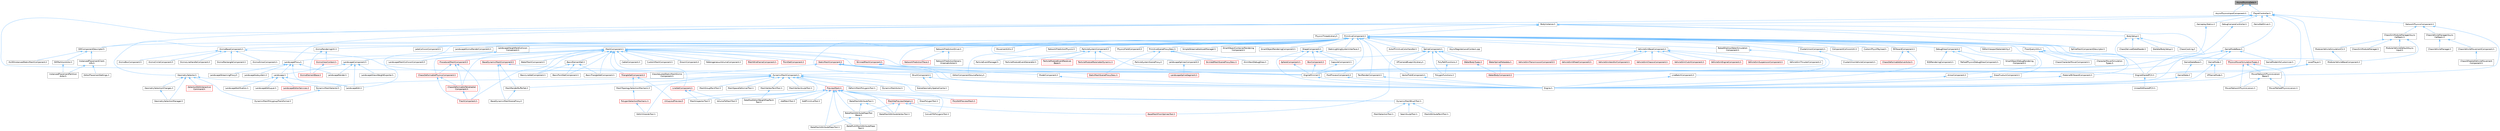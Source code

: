 digraph "AsyncPhysicsData.h"
{
 // INTERACTIVE_SVG=YES
 // LATEX_PDF_SIZE
  bgcolor="transparent";
  edge [fontname=Helvetica,fontsize=10,labelfontname=Helvetica,labelfontsize=10];
  node [fontname=Helvetica,fontsize=10,shape=box,height=0.2,width=0.4];
  Node1 [id="Node000001",label="AsyncPhysicsData.h",height=0.2,width=0.4,color="gray40", fillcolor="grey60", style="filled", fontcolor="black",tooltip=" "];
  Node1 -> Node2 [id="edge1_Node000001_Node000002",dir="back",color="steelblue1",style="solid",tooltip=" "];
  Node2 [id="Node000002",label="AsyncPhysicsInputComponent.h",height=0.2,width=0.4,color="grey40", fillcolor="white", style="filled",URL="$da/d20/AsyncPhysicsInputComponent_8h.html",tooltip=" "];
  Node1 -> Node3 [id="edge2_Node000001_Node000003",dir="back",color="steelblue1",style="solid",tooltip=" "];
  Node3 [id="Node000003",label="PlayerController.h",height=0.2,width=0.4,color="grey40", fillcolor="white", style="filled",URL="$db/db4/PlayerController_8h.html",tooltip=" "];
  Node3 -> Node4 [id="edge3_Node000003_Node000004",dir="back",color="steelblue1",style="solid",tooltip=" "];
  Node4 [id="Node000004",label="BodyInstance.h",height=0.2,width=0.4,color="grey40", fillcolor="white", style="filled",URL="$d3/d42/BodyInstance_8h.html",tooltip=" "];
  Node4 -> Node5 [id="edge4_Node000004_Node000005",dir="back",color="steelblue1",style="solid",tooltip=" "];
  Node5 [id="Node000005",label="BodySetup.h",height=0.2,width=0.4,color="grey40", fillcolor="white", style="filled",URL="$d8/d7b/BodySetup_8h.html",tooltip=" "];
  Node5 -> Node6 [id="edge5_Node000005_Node000006",dir="back",color="steelblue1",style="solid",tooltip=" "];
  Node6 [id="Node000006",label="ChaosCooking.h",height=0.2,width=0.4,color="grey40", fillcolor="white", style="filled",URL="$de/d88/ChaosCooking_8h.html",tooltip=" "];
  Node5 -> Node7 [id="edge6_Node000005_Node000007",dir="back",color="steelblue1",style="solid",tooltip=" "];
  Node7 [id="Node000007",label="ChaosDerivedDataReader.h",height=0.2,width=0.4,color="grey40", fillcolor="white", style="filled",URL="$de/d70/ChaosDerivedDataReader_8h.html",tooltip=" "];
  Node5 -> Node8 [id="edge7_Node000005_Node000008",dir="back",color="steelblue1",style="solid",tooltip=" "];
  Node8 [id="Node000008",label="DynamicMeshComponent.h",height=0.2,width=0.4,color="grey40", fillcolor="white", style="filled",URL="$d8/d66/DynamicMeshComponent_8h.html",tooltip=" "];
  Node8 -> Node9 [id="edge8_Node000008_Node000009",dir="back",color="steelblue1",style="solid",tooltip=" "];
  Node9 [id="Node000009",label="DataflowEditorWeightMapPaint\lTool.h",height=0.2,width=0.4,color="grey40", fillcolor="white", style="filled",URL="$db/d46/DataflowEditorWeightMapPaintTool_8h.html",tooltip=" "];
  Node8 -> Node10 [id="edge9_Node000008_Node000010",dir="back",color="steelblue1",style="solid",tooltip=" "];
  Node10 [id="Node000010",label="DeformMeshPolygonsTool.h",height=0.2,width=0.4,color="grey40", fillcolor="white", style="filled",URL="$db/d72/DeformMeshPolygonsTool_8h.html",tooltip=" "];
  Node8 -> Node11 [id="edge10_Node000008_Node000011",dir="back",color="steelblue1",style="solid",tooltip=" "];
  Node11 [id="Node000011",label="DynamicMeshActor.h",height=0.2,width=0.4,color="grey40", fillcolor="white", style="filled",URL="$d1/d71/DynamicMeshActor_8h.html",tooltip=" "];
  Node8 -> Node12 [id="edge11_Node000008_Node000012",dir="back",color="steelblue1",style="solid",tooltip=" "];
  Node12 [id="Node000012",label="DynamicMeshBrushTool.h",height=0.2,width=0.4,color="grey40", fillcolor="white", style="filled",URL="$da/d04/DynamicMeshBrushTool_8h.html",tooltip=" "];
  Node12 -> Node13 [id="edge12_Node000012_Node000013",dir="back",color="steelblue1",style="solid",tooltip=" "];
  Node13 [id="Node000013",label="MeshAttributePaintTool.h",height=0.2,width=0.4,color="grey40", fillcolor="white", style="filled",URL="$d3/d29/MeshAttributePaintTool_8h.html",tooltip=" "];
  Node12 -> Node14 [id="edge13_Node000012_Node000014",dir="back",color="steelblue1",style="solid",tooltip=" "];
  Node14 [id="Node000014",label="MeshSelectionTool.h",height=0.2,width=0.4,color="grey40", fillcolor="white", style="filled",URL="$d8/d80/MeshSelectionTool_8h.html",tooltip=" "];
  Node12 -> Node15 [id="edge14_Node000012_Node000015",dir="back",color="steelblue1",style="solid",tooltip=" "];
  Node15 [id="Node000015",label="SeamSculptTool.h",height=0.2,width=0.4,color="grey40", fillcolor="white", style="filled",URL="$d1/d31/SeamSculptTool_8h.html",tooltip=" "];
  Node8 -> Node16 [id="edge15_Node000008_Node000016",dir="back",color="steelblue1",style="solid",tooltip=" "];
  Node16 [id="Node000016",label="DynamicMeshSelector.h",height=0.2,width=0.4,color="grey40", fillcolor="white", style="filled",URL="$dc/d01/DynamicMeshSelector_8h.html",tooltip=" "];
  Node16 -> Node17 [id="edge16_Node000016_Node000017",dir="back",color="steelblue1",style="solid",tooltip=" "];
  Node17 [id="Node000017",label="DynamicMeshPolygroupTransformer.h",height=0.2,width=0.4,color="grey40", fillcolor="white", style="filled",URL="$dc/db2/DynamicMeshPolygroupTransformer_8h.html",tooltip=" "];
  Node8 -> Node18 [id="edge17_Node000008_Node000018",dir="back",color="steelblue1",style="solid",tooltip=" "];
  Node18 [id="Node000018",label="EditUVIslandsTool.h",height=0.2,width=0.4,color="grey40", fillcolor="white", style="filled",URL="$d0/de4/EditUVIslandsTool_8h.html",tooltip=" "];
  Node8 -> Node19 [id="edge18_Node000008_Node000019",dir="back",color="steelblue1",style="solid",tooltip=" "];
  Node19 [id="Node000019",label="MeshGroupPaintTool.h",height=0.2,width=0.4,color="grey40", fillcolor="white", style="filled",URL="$dd/d04/MeshGroupPaintTool_8h.html",tooltip=" "];
  Node8 -> Node20 [id="edge19_Node000008_Node000020",dir="back",color="steelblue1",style="solid",tooltip=" "];
  Node20 [id="Node000020",label="MeshRenderBufferSet.h",height=0.2,width=0.4,color="grey40", fillcolor="white", style="filled",URL="$de/dc2/MeshRenderBufferSet_8h.html",tooltip=" "];
  Node20 -> Node21 [id="edge20_Node000020_Node000021",dir="back",color="steelblue1",style="solid",tooltip=" "];
  Node21 [id="Node000021",label="BaseDynamicMeshSceneProxy.h",height=0.2,width=0.4,color="grey40", fillcolor="white", style="filled",URL="$d2/dee/BaseDynamicMeshSceneProxy_8h.html",tooltip=" "];
  Node8 -> Node22 [id="edge21_Node000008_Node000022",dir="back",color="steelblue1",style="solid",tooltip=" "];
  Node22 [id="Node000022",label="MeshSpaceDeformerTool.h",height=0.2,width=0.4,color="grey40", fillcolor="white", style="filled",URL="$d7/dc8/MeshSpaceDeformerTool_8h.html",tooltip=" "];
  Node8 -> Node23 [id="edge22_Node000008_Node000023",dir="back",color="steelblue1",style="solid",tooltip=" "];
  Node23 [id="Node000023",label="MeshTopologySelectionMechanic.h",height=0.2,width=0.4,color="grey40", fillcolor="white", style="filled",URL="$d5/d15/MeshTopologySelectionMechanic_8h.html",tooltip=" "];
  Node23 -> Node24 [id="edge23_Node000023_Node000024",dir="back",color="steelblue1",style="solid",tooltip=" "];
  Node24 [id="Node000024",label="PolygonSelectionMechanic.h",height=0.2,width=0.4,color="red", fillcolor="#FFF0F0", style="filled",URL="$da/dff/PolygonSelectionMechanic_8h.html",tooltip=" "];
  Node24 -> Node18 [id="edge24_Node000024_Node000018",dir="back",color="steelblue1",style="solid",tooltip=" "];
  Node8 -> Node26 [id="edge25_Node000008_Node000026",dir="back",color="steelblue1",style="solid",tooltip=" "];
  Node26 [id="Node000026",label="MeshVertexPaintTool.h",height=0.2,width=0.4,color="grey40", fillcolor="white", style="filled",URL="$db/d74/MeshVertexPaintTool_8h.html",tooltip=" "];
  Node26 -> Node9 [id="edge26_Node000026_Node000009",dir="back",color="steelblue1",style="solid",tooltip=" "];
  Node8 -> Node27 [id="edge27_Node000008_Node000027",dir="back",color="steelblue1",style="solid",tooltip=" "];
  Node27 [id="Node000027",label="MeshVertexSculptTool.h",height=0.2,width=0.4,color="grey40", fillcolor="white", style="filled",URL="$dc/da6/MeshVertexSculptTool_8h.html",tooltip=" "];
  Node8 -> Node28 [id="edge28_Node000008_Node000028",dir="back",color="steelblue1",style="solid",tooltip=" "];
  Node28 [id="Node000028",label="PreviewMesh.h",height=0.2,width=0.4,color="red", fillcolor="#FFF0F0", style="filled",URL="$d6/d30/PreviewMesh_8h.html",tooltip=" "];
  Node28 -> Node29 [id="edge29_Node000028_Node000029",dir="back",color="steelblue1",style="solid",tooltip=" "];
  Node29 [id="Node000029",label="AddPatchTool.h",height=0.2,width=0.4,color="grey40", fillcolor="white", style="filled",URL="$d5/deb/AddPatchTool_8h.html",tooltip=" "];
  Node28 -> Node30 [id="edge30_Node000028_Node000030",dir="back",color="steelblue1",style="solid",tooltip=" "];
  Node30 [id="Node000030",label="AddPrimitiveTool.h",height=0.2,width=0.4,color="grey40", fillcolor="white", style="filled",URL="$d5/dbf/AddPrimitiveTool_8h.html",tooltip=" "];
  Node28 -> Node31 [id="edge31_Node000028_Node000031",dir="back",color="steelblue1",style="solid",tooltip=" "];
  Node31 [id="Node000031",label="BakeMeshAttributeMapsTool.h",height=0.2,width=0.4,color="grey40", fillcolor="white", style="filled",URL="$d8/d14/BakeMeshAttributeMapsTool_8h.html",tooltip=" "];
  Node28 -> Node32 [id="edge32_Node000028_Node000032",dir="back",color="steelblue1",style="solid",tooltip=" "];
  Node32 [id="Node000032",label="BakeMeshAttributeMapsTool\lBase.h",height=0.2,width=0.4,color="grey40", fillcolor="white", style="filled",URL="$dc/d68/BakeMeshAttributeMapsToolBase_8h.html",tooltip=" "];
  Node32 -> Node31 [id="edge33_Node000032_Node000031",dir="back",color="steelblue1",style="solid",tooltip=" "];
  Node32 -> Node33 [id="edge34_Node000032_Node000033",dir="back",color="steelblue1",style="solid",tooltip=" "];
  Node33 [id="Node000033",label="BakeMultiMeshAttributeMaps\lTool.h",height=0.2,width=0.4,color="grey40", fillcolor="white", style="filled",URL="$d7/d65/BakeMultiMeshAttributeMapsTool_8h.html",tooltip=" "];
  Node28 -> Node34 [id="edge35_Node000028_Node000034",dir="back",color="steelblue1",style="solid",tooltip=" "];
  Node34 [id="Node000034",label="BakeMeshAttributeTool.h",height=0.2,width=0.4,color="grey40", fillcolor="white", style="filled",URL="$d0/d82/BakeMeshAttributeTool_8h.html",tooltip=" "];
  Node34 -> Node32 [id="edge36_Node000034_Node000032",dir="back",color="steelblue1",style="solid",tooltip=" "];
  Node34 -> Node35 [id="edge37_Node000034_Node000035",dir="back",color="steelblue1",style="solid",tooltip=" "];
  Node35 [id="Node000035",label="BakeMeshAttributeVertexTool.h",height=0.2,width=0.4,color="grey40", fillcolor="white", style="filled",URL="$d6/d76/BakeMeshAttributeVertexTool_8h.html",tooltip=" "];
  Node28 -> Node35 [id="edge38_Node000028_Node000035",dir="back",color="steelblue1",style="solid",tooltip=" "];
  Node28 -> Node33 [id="edge39_Node000028_Node000033",dir="back",color="steelblue1",style="solid",tooltip=" "];
  Node28 -> Node36 [id="edge40_Node000028_Node000036",dir="back",color="steelblue1",style="solid",tooltip=" "];
  Node36 [id="Node000036",label="ConvertToPolygonsTool.h",height=0.2,width=0.4,color="grey40", fillcolor="white", style="filled",URL="$d7/d5a/ConvertToPolygonsTool_8h.html",tooltip=" "];
  Node28 -> Node37 [id="edge41_Node000028_Node000037",dir="back",color="steelblue1",style="solid",tooltip=" "];
  Node37 [id="Node000037",label="DrawPolygonTool.h",height=0.2,width=0.4,color="grey40", fillcolor="white", style="filled",URL="$d0/d15/DrawPolygonTool_8h.html",tooltip=" "];
  Node28 -> Node12 [id="edge42_Node000028_Node000012",dir="back",color="steelblue1",style="solid",tooltip=" "];
  Node28 -> Node38 [id="edge43_Node000028_Node000038",dir="back",color="steelblue1",style="solid",tooltip=" "];
  Node38 [id="Node000038",label="MeshInspectorTool.h",height=0.2,width=0.4,color="grey40", fillcolor="white", style="filled",URL="$de/da1/MeshInspectorTool_8h.html",tooltip=" "];
  Node28 -> Node39 [id="edge44_Node000028_Node000039",dir="back",color="steelblue1",style="solid",tooltip=" "];
  Node39 [id="Node000039",label="MeshOpPreviewHelpers.h",height=0.2,width=0.4,color="red", fillcolor="#FFF0F0", style="filled",URL="$de/d33/MeshOpPreviewHelpers_8h.html",tooltip=" "];
  Node39 -> Node32 [id="edge45_Node000039_Node000032",dir="back",color="steelblue1",style="solid",tooltip=" "];
  Node39 -> Node35 [id="edge46_Node000039_Node000035",dir="back",color="steelblue1",style="solid",tooltip=" "];
  Node39 -> Node50 [id="edge47_Node000039_Node000050",dir="back",color="steelblue1",style="solid",tooltip=" "];
  Node50 [id="Node000050",label="BaseMeshFromSplinesTool.h",height=0.2,width=0.4,color="red", fillcolor="#FFF0F0", style="filled",URL="$da/d31/BaseMeshFromSplinesTool_8h.html",tooltip=" "];
  Node39 -> Node36 [id="edge48_Node000039_Node000036",dir="back",color="steelblue1",style="solid",tooltip=" "];
  Node28 -> Node74 [id="edge49_Node000028_Node000074",dir="back",color="steelblue1",style="solid",tooltip=" "];
  Node74 [id="Node000074",label="PolyEditPreviewMesh.h",height=0.2,width=0.4,color="red", fillcolor="#FFF0F0", style="filled",URL="$d2/de8/PolyEditPreviewMesh_8h.html",tooltip=" "];
  Node28 -> Node76 [id="edge50_Node000028_Node000076",dir="back",color="steelblue1",style="solid",tooltip=" "];
  Node76 [id="Node000076",label="UVLayoutPreview.h",height=0.2,width=0.4,color="red", fillcolor="#FFF0F0", style="filled",URL="$dd/d16/UVLayoutPreview_8h.html",tooltip=" "];
  Node28 -> Node79 [id="edge51_Node000028_Node000079",dir="back",color="steelblue1",style="solid",tooltip=" "];
  Node79 [id="Node000079",label="VolumeToMeshTool.h",height=0.2,width=0.4,color="grey40", fillcolor="white", style="filled",URL="$de/d64/VolumeToMeshTool_8h.html",tooltip=" "];
  Node8 -> Node80 [id="edge52_Node000008_Node000080",dir="back",color="steelblue1",style="solid",tooltip=" "];
  Node80 [id="Node000080",label="SceneGeometrySpatialCache.h",height=0.2,width=0.4,color="grey40", fillcolor="white", style="filled",URL="$d6/d6f/SceneGeometrySpatialCache_8h.html",tooltip=" "];
  Node5 -> Node81 [id="edge53_Node000005_Node000081",dir="back",color="steelblue1",style="solid",tooltip=" "];
  Node81 [id="Node000081",label="SkeletalBodySetup.h",height=0.2,width=0.4,color="grey40", fillcolor="white", style="filled",URL="$dc/dbc/SkeletalBodySetup_8h.html",tooltip=" "];
  Node4 -> Node82 [id="edge54_Node000004_Node000082",dir="back",color="steelblue1",style="solid",tooltip=" "];
  Node82 [id="Node000082",label="EngineSharedPCH.h",height=0.2,width=0.4,color="grey40", fillcolor="white", style="filled",URL="$dc/dbb/EngineSharedPCH_8h.html",tooltip=" "];
  Node82 -> Node83 [id="edge55_Node000082_Node000083",dir="back",color="steelblue1",style="solid",tooltip=" "];
  Node83 [id="Node000083",label="UnrealEdSharedPCH.h",height=0.2,width=0.4,color="grey40", fillcolor="white", style="filled",URL="$d1/de6/UnrealEdSharedPCH_8h.html",tooltip=" "];
  Node4 -> Node84 [id="edge56_Node000004_Node000084",dir="back",color="steelblue1",style="solid",tooltip=" "];
  Node84 [id="Node000084",label="ISMComponentDescriptor.h",height=0.2,width=0.4,color="grey40", fillcolor="white", style="filled",URL="$dd/d82/ISMComponentDescriptor_8h.html",tooltip=" "];
  Node84 -> Node85 [id="edge57_Node000084_Node000085",dir="back",color="steelblue1",style="solid",tooltip=" "];
  Node85 [id="Node000085",label="HLODInstancedStaticMeshComponent.h",height=0.2,width=0.4,color="grey40", fillcolor="white", style="filled",URL="$dd/d88/HLODInstancedStaticMeshComponent_8h.html",tooltip=" "];
  Node84 -> Node86 [id="edge58_Node000084_Node000086",dir="back",color="steelblue1",style="solid",tooltip=" "];
  Node86 [id="Node000086",label="ISMPartitionActor.h",height=0.2,width=0.4,color="grey40", fillcolor="white", style="filled",URL="$d8/dac/ISMPartitionActor_8h.html",tooltip=" "];
  Node86 -> Node87 [id="edge59_Node000086_Node000087",dir="back",color="steelblue1",style="solid",tooltip=" "];
  Node87 [id="Node000087",label="InstancedPlacementPartition\lActor.h",height=0.2,width=0.4,color="grey40", fillcolor="white", style="filled",URL="$dd/d43/InstancedPlacementPartitionActor_8h.html",tooltip=" "];
  Node84 -> Node88 [id="edge60_Node000084_Node000088",dir="back",color="steelblue1",style="solid",tooltip=" "];
  Node88 [id="Node000088",label="InstancedPlacementClient\lInfo.h",height=0.2,width=0.4,color="grey40", fillcolor="white", style="filled",URL="$d0/d12/InstancedPlacementClientInfo_8h.html",tooltip=" "];
  Node88 -> Node89 [id="edge61_Node000088_Node000089",dir="back",color="steelblue1",style="solid",tooltip=" "];
  Node89 [id="Node000089",label="EditorPlacementSettings.h",height=0.2,width=0.4,color="grey40", fillcolor="white", style="filled",URL="$dd/daf/EditorPlacementSettings_8h.html",tooltip=" "];
  Node88 -> Node87 [id="edge62_Node000088_Node000087",dir="back",color="steelblue1",style="solid",tooltip=" "];
  Node4 -> Node90 [id="edge63_Node000004_Node000090",dir="back",color="steelblue1",style="solid",tooltip=" "];
  Node90 [id="Node000090",label="LandscapeProxy.h",height=0.2,width=0.4,color="grey40", fillcolor="white", style="filled",URL="$db/dae/LandscapeProxy_8h.html",tooltip=" "];
  Node90 -> Node91 [id="edge64_Node000090_Node000091",dir="back",color="steelblue1",style="solid",tooltip=" "];
  Node91 [id="Node000091",label="Landscape.h",height=0.2,width=0.4,color="grey40", fillcolor="white", style="filled",URL="$d5/dd6/Landscape_8h.html",tooltip=" "];
  Node91 -> Node92 [id="edge65_Node000091_Node000092",dir="back",color="steelblue1",style="solid",tooltip=" "];
  Node92 [id="Node000092",label="LandscapeEdit.h",height=0.2,width=0.4,color="grey40", fillcolor="white", style="filled",URL="$df/d61/LandscapeEdit_8h.html",tooltip=" "];
  Node91 -> Node93 [id="edge66_Node000091_Node000093",dir="back",color="steelblue1",style="solid",tooltip=" "];
  Node93 [id="Node000093",label="LandscapeEditLayer.h",height=0.2,width=0.4,color="grey40", fillcolor="white", style="filled",URL="$d2/d34/LandscapeEditLayer_8h.html",tooltip=" "];
  Node91 -> Node94 [id="edge67_Node000091_Node000094",dir="back",color="steelblue1",style="solid",tooltip=" "];
  Node94 [id="Node000094",label="LandscapeEditorServices.h",height=0.2,width=0.4,color="red", fillcolor="#FFF0F0", style="filled",URL="$d0/de9/LandscapeEditorServices_8h.html",tooltip=" "];
  Node91 -> Node96 [id="edge68_Node000091_Node000096",dir="back",color="steelblue1",style="solid",tooltip=" "];
  Node96 [id="Node000096",label="LandscapeNotification.h",height=0.2,width=0.4,color="grey40", fillcolor="white", style="filled",URL="$d7/de3/LandscapeNotification_8h.html",tooltip=" "];
  Node90 -> Node92 [id="edge69_Node000090_Node000092",dir="back",color="steelblue1",style="solid",tooltip=" "];
  Node90 -> Node97 [id="edge70_Node000090_Node000097",dir="back",color="steelblue1",style="solid",tooltip=" "];
  Node97 [id="Node000097",label="LandscapeRender.h",height=0.2,width=0.4,color="grey40", fillcolor="white", style="filled",URL="$df/d67/LandscapeRender_8h.html",tooltip=" "];
  Node90 -> Node98 [id="edge71_Node000090_Node000098",dir="back",color="steelblue1",style="solid",tooltip=" "];
  Node98 [id="Node000098",label="LandscapeStreamingProxy.h",height=0.2,width=0.4,color="grey40", fillcolor="white", style="filled",URL="$de/d5a/LandscapeStreamingProxy_8h.html",tooltip=" "];
  Node90 -> Node99 [id="edge72_Node000090_Node000099",dir="back",color="steelblue1",style="solid",tooltip=" "];
  Node99 [id="Node000099",label="LandscapeSubsystem.h",height=0.2,width=0.4,color="grey40", fillcolor="white", style="filled",URL="$d7/ddd/LandscapeSubsystem_8h.html",tooltip=" "];
  Node4 -> Node100 [id="edge73_Node000004_Node000100",dir="back",color="steelblue1",style="solid",tooltip=" "];
  Node100 [id="Node000100",label="PhysicsThreadLibrary.h",height=0.2,width=0.4,color="grey40", fillcolor="white", style="filled",URL="$dd/df6/PhysicsThreadLibrary_8h.html",tooltip=" "];
  Node4 -> Node101 [id="edge74_Node000004_Node000101",dir="back",color="steelblue1",style="solid",tooltip=" "];
  Node101 [id="Node000101",label="PrimitiveComponent.h",height=0.2,width=0.4,color="grey40", fillcolor="white", style="filled",URL="$df/d9f/PrimitiveComponent_8h.html",tooltip=" "];
  Node101 -> Node102 [id="edge75_Node000101_Node000102",dir="back",color="steelblue1",style="solid",tooltip=" "];
  Node102 [id="Node000102",label="ActorPrimitiveColorHandler.h",height=0.2,width=0.4,color="grey40", fillcolor="white", style="filled",URL="$d4/d72/ActorPrimitiveColorHandler_8h.html",tooltip=" "];
  Node101 -> Node103 [id="edge76_Node000101_Node000103",dir="back",color="steelblue1",style="solid",tooltip=" "];
  Node103 [id="Node000103",label="ArrowComponent.h",height=0.2,width=0.4,color="grey40", fillcolor="white", style="filled",URL="$db/d35/ArrowComponent_8h.html",tooltip=" "];
  Node103 -> Node104 [id="edge77_Node000103_Node000104",dir="back",color="steelblue1",style="solid",tooltip=" "];
  Node104 [id="Node000104",label="Engine.h",height=0.2,width=0.4,color="grey40", fillcolor="white", style="filled",URL="$d1/d34/Public_2Engine_8h.html",tooltip=" "];
  Node101 -> Node105 [id="edge78_Node000101_Node000105",dir="back",color="steelblue1",style="solid",tooltip=" "];
  Node105 [id="Node000105",label="AsyncRegisterLevelContext.cpp",height=0.2,width=0.4,color="grey40", fillcolor="white", style="filled",URL="$da/df8/AsyncRegisterLevelContext_8cpp.html",tooltip=" "];
  Node101 -> Node106 [id="edge79_Node000101_Node000106",dir="back",color="steelblue1",style="solid",tooltip=" "];
  Node106 [id="Node000106",label="BakedShallowWaterSimulation\lComponent.h",height=0.2,width=0.4,color="grey40", fillcolor="white", style="filled",URL="$d4/dbc/BakedShallowWaterSimulationComponent_8h.html",tooltip=" "];
  Node106 -> Node107 [id="edge80_Node000106_Node000107",dir="back",color="steelblue1",style="solid",tooltip=" "];
  Node107 [id="Node000107",label="WaterBodyComponent.h",height=0.2,width=0.4,color="red", fillcolor="#FFF0F0", style="filled",URL="$db/d59/WaterBodyComponent_8h.html",tooltip=" "];
  Node101 -> Node120 [id="edge81_Node000101_Node000120",dir="back",color="steelblue1",style="solid",tooltip=" "];
  Node120 [id="Node000120",label="BillboardComponent.h",height=0.2,width=0.4,color="grey40", fillcolor="white", style="filled",URL="$db/d72/BillboardComponent_8h.html",tooltip=" "];
  Node120 -> Node121 [id="edge82_Node000120_Node000121",dir="back",color="steelblue1",style="solid",tooltip=" "];
  Node121 [id="Node000121",label="ChaosDeformableSolverActor.h",height=0.2,width=0.4,color="red", fillcolor="#FFF0F0", style="filled",URL="$d2/de9/ChaosDeformableSolverActor_8h.html",tooltip=" "];
  Node120 -> Node104 [id="edge83_Node000120_Node000104",dir="back",color="steelblue1",style="solid",tooltip=" "];
  Node101 -> Node125 [id="edge84_Node000101_Node000125",dir="back",color="steelblue1",style="solid",tooltip=" "];
  Node125 [id="Node000125",label="BrushComponent.h",height=0.2,width=0.4,color="grey40", fillcolor="white", style="filled",URL="$d0/d9c/BrushComponent_8h.html",tooltip=" "];
  Node125 -> Node104 [id="edge85_Node000125_Node000104",dir="back",color="steelblue1",style="solid",tooltip=" "];
  Node125 -> Node80 [id="edge86_Node000125_Node000080",dir="back",color="steelblue1",style="solid",tooltip=" "];
  Node101 -> Node126 [id="edge87_Node000101_Node000126",dir="back",color="steelblue1",style="solid",tooltip=" "];
  Node126 [id="Node000126",label="ClusterUnionComponent.h",height=0.2,width=0.4,color="grey40", fillcolor="white", style="filled",URL="$d0/d16/ClusterUnionComponent_8h.html",tooltip=" "];
  Node126 -> Node127 [id="edge88_Node000126_Node000127",dir="back",color="steelblue1",style="solid",tooltip=" "];
  Node127 [id="Node000127",label="ClusterUnionVehicleComponent.h",height=0.2,width=0.4,color="grey40", fillcolor="white", style="filled",URL="$dd/deb/ClusterUnionVehicleComponent_8h.html",tooltip=" "];
  Node101 -> Node128 [id="edge89_Node000101_Node000128",dir="back",color="steelblue1",style="solid",tooltip=" "];
  Node128 [id="Node000128",label="ComponentCollisionUtil.h",height=0.2,width=0.4,color="grey40", fillcolor="white", style="filled",URL="$d9/d1c/ComponentCollisionUtil_8h.html",tooltip=" "];
  Node101 -> Node129 [id="edge90_Node000101_Node000129",dir="back",color="steelblue1",style="solid",tooltip=" "];
  Node129 [id="Node000129",label="CustomPhysXPayload.h",height=0.2,width=0.4,color="grey40", fillcolor="white", style="filled",URL="$d3/d90/CustomPhysXPayload_8h.html",tooltip=" "];
  Node101 -> Node130 [id="edge91_Node000101_Node000130",dir="back",color="steelblue1",style="solid",tooltip=" "];
  Node130 [id="Node000130",label="DebugDrawComponent.h",height=0.2,width=0.4,color="grey40", fillcolor="white", style="filled",URL="$d9/dae/DebugDrawComponent_8h.html",tooltip=" "];
  Node130 -> Node131 [id="edge92_Node000130_Node000131",dir="back",color="steelblue1",style="solid",tooltip=" "];
  Node131 [id="Node000131",label="EQSRenderingComponent.h",height=0.2,width=0.4,color="grey40", fillcolor="white", style="filled",URL="$df/d63/EQSRenderingComponent_8h.html",tooltip=" "];
  Node130 -> Node132 [id="edge93_Node000130_Node000132",dir="back",color="steelblue1",style="solid",tooltip=" "];
  Node132 [id="Node000132",label="PathedPhysicsDebugDrawComponent.h",height=0.2,width=0.4,color="grey40", fillcolor="white", style="filled",URL="$d9/dd8/PathedPhysicsDebugDrawComponent_8h.html",tooltip=" "];
  Node130 -> Node133 [id="edge94_Node000130_Node000133",dir="back",color="steelblue1",style="solid",tooltip=" "];
  Node133 [id="Node000133",label="SmartObjectDebugRendering\lComponent.h",height=0.2,width=0.4,color="grey40", fillcolor="white", style="filled",URL="$d2/db9/SmartObjectDebugRenderingComponent_8h.html",tooltip=" "];
  Node101 -> Node134 [id="edge95_Node000101_Node000134",dir="back",color="steelblue1",style="solid",tooltip=" "];
  Node134 [id="Node000134",label="DrawFrustumComponent.h",height=0.2,width=0.4,color="grey40", fillcolor="white", style="filled",URL="$db/d24/DrawFrustumComponent_8h.html",tooltip=" "];
  Node134 -> Node104 [id="edge96_Node000134_Node000104",dir="back",color="steelblue1",style="solid",tooltip=" "];
  Node101 -> Node135 [id="edge97_Node000101_Node000135",dir="back",color="steelblue1",style="solid",tooltip=" "];
  Node135 [id="Node000135",label="EditorComponentSourceFactory.h",height=0.2,width=0.4,color="grey40", fillcolor="white", style="filled",URL="$d4/d35/EditorComponentSourceFactory_8h.html",tooltip=" "];
  Node101 -> Node136 [id="edge98_Node000101_Node000136",dir="back",color="steelblue1",style="solid",tooltip=" "];
  Node136 [id="Node000136",label="EditorViewportSelectability.h",height=0.2,width=0.4,color="grey40", fillcolor="white", style="filled",URL="$d0/da6/EditorViewportSelectability_8h.html",tooltip=" "];
  Node101 -> Node137 [id="edge99_Node000101_Node000137",dir="back",color="steelblue1",style="solid",tooltip=" "];
  Node137 [id="Node000137",label="EngineMinimal.h",height=0.2,width=0.4,color="grey40", fillcolor="white", style="filled",URL="$d0/d2c/EngineMinimal_8h.html",tooltip=" "];
  Node137 -> Node104 [id="edge100_Node000137_Node000104",dir="back",color="steelblue1",style="solid",tooltip=" "];
  Node101 -> Node82 [id="edge101_Node000101_Node000082",dir="back",color="steelblue1",style="solid",tooltip=" "];
  Node101 -> Node138 [id="edge102_Node000101_Node000138",dir="back",color="steelblue1",style="solid",tooltip=" "];
  Node138 [id="Node000138",label="FloorQueryUtils.h",height=0.2,width=0.4,color="grey40", fillcolor="white", style="filled",URL="$df/d2a/FloorQueryUtils_8h.html",tooltip=" "];
  Node138 -> Node139 [id="edge103_Node000138_Node000139",dir="back",color="steelblue1",style="solid",tooltip=" "];
  Node139 [id="Node000139",label="ChaosCharacterMoverComponent.h",height=0.2,width=0.4,color="grey40", fillcolor="white", style="filled",URL="$d5/dd2/ChaosCharacterMoverComponent_8h.html",tooltip=" "];
  Node138 -> Node140 [id="edge104_Node000138_Node000140",dir="back",color="steelblue1",style="solid",tooltip=" "];
  Node140 [id="Node000140",label="CharacterMoverSimulation\lTypes.h",height=0.2,width=0.4,color="grey40", fillcolor="white", style="filled",URL="$df/dcc/CharacterMoverSimulationTypes_8h.html",tooltip=" "];
  Node138 -> Node141 [id="edge105_Node000138_Node000141",dir="back",color="steelblue1",style="solid",tooltip=" "];
  Node141 [id="Node000141",label="PhysicsMoverSimulationTypes.h",height=0.2,width=0.4,color="red", fillcolor="#FFF0F0", style="filled",URL="$d1/d2f/PhysicsMoverSimulationTypes_8h.html",tooltip=" "];
  Node141 -> Node142 [id="edge106_Node000141_Node000142",dir="back",color="steelblue1",style="solid",tooltip=" "];
  Node142 [id="Node000142",label="MoverNetworkPhysicsLiaison.h",height=0.2,width=0.4,color="grey40", fillcolor="white", style="filled",URL="$d7/d6a/MoverNetworkPhysicsLiaison_8h.html",tooltip=" "];
  Node141 -> Node143 [id="edge107_Node000141_Node000143",dir="back",color="steelblue1",style="solid",tooltip=" "];
  Node143 [id="Node000143",label="MoverNetworkPhysicsLiaison\lBase.h",height=0.2,width=0.4,color="grey40", fillcolor="white", style="filled",URL="$d6/d54/MoverNetworkPhysicsLiaisonBase_8h.html",tooltip=" "];
  Node143 -> Node142 [id="edge108_Node000143_Node000142",dir="back",color="steelblue1",style="solid",tooltip=" "];
  Node143 -> Node144 [id="edge109_Node000143_Node000144",dir="back",color="steelblue1",style="solid",tooltip=" "];
  Node144 [id="Node000144",label="MoverPathedPhysicsLiaison.h",height=0.2,width=0.4,color="grey40", fillcolor="white", style="filled",URL="$d8/d2d/MoverPathedPhysicsLiaison_8h.html",tooltip=" "];
  Node141 -> Node144 [id="edge110_Node000141_Node000144",dir="back",color="steelblue1",style="solid",tooltip=" "];
  Node101 -> Node151 [id="edge111_Node000101_Node000151",dir="back",color="steelblue1",style="solid",tooltip=" "];
  Node151 [id="Node000151",label="GeometrySelector.h",height=0.2,width=0.4,color="grey40", fillcolor="white", style="filled",URL="$d5/d67/GeometrySelector_8h.html",tooltip=" "];
  Node151 -> Node17 [id="edge112_Node000151_Node000017",dir="back",color="steelblue1",style="solid",tooltip=" "];
  Node151 -> Node16 [id="edge113_Node000151_Node000016",dir="back",color="steelblue1",style="solid",tooltip=" "];
  Node151 -> Node152 [id="edge114_Node000151_Node000152",dir="back",color="steelblue1",style="solid",tooltip=" "];
  Node152 [id="Node000152",label="GeometrySelectionChanges.h",height=0.2,width=0.4,color="grey40", fillcolor="white", style="filled",URL="$d2/d21/GeometrySelectionChanges_8h.html",tooltip=" "];
  Node152 -> Node153 [id="edge115_Node000152_Node000153",dir="back",color="steelblue1",style="solid",tooltip=" "];
  Node153 [id="Node000153",label="GeometrySelectionManager.h",height=0.2,width=0.4,color="grey40", fillcolor="white", style="filled",URL="$d9/d43/GeometrySelectionManager_8h.html",tooltip=" "];
  Node151 -> Node153 [id="edge116_Node000151_Node000153",dir="back",color="steelblue1",style="solid",tooltip=" "];
  Node151 -> Node154 [id="edge117_Node000151_Node000154",dir="back",color="steelblue1",style="solid",tooltip=" "];
  Node154 [id="Node000154",label="SelectionEditInteractive\lCommand.h",height=0.2,width=0.4,color="red", fillcolor="#FFF0F0", style="filled",URL="$d8/db5/SelectionEditInteractiveCommand_8h.html",tooltip=" "];
  Node101 -> Node159 [id="edge118_Node000101_Node000159",dir="back",color="steelblue1",style="solid",tooltip=" "];
  Node159 [id="Node000159",label="GizmoBaseComponent.h",height=0.2,width=0.4,color="grey40", fillcolor="white", style="filled",URL="$db/dfd/GizmoBaseComponent_8h.html",tooltip=" "];
  Node159 -> Node160 [id="edge119_Node000159_Node000160",dir="back",color="steelblue1",style="solid",tooltip=" "];
  Node160 [id="Node000160",label="GizmoArrowComponent.h",height=0.2,width=0.4,color="grey40", fillcolor="white", style="filled",URL="$d9/df9/GizmoArrowComponent_8h.html",tooltip=" "];
  Node159 -> Node161 [id="edge120_Node000159_Node000161",dir="back",color="steelblue1",style="solid",tooltip=" "];
  Node161 [id="Node000161",label="GizmoBoxComponent.h",height=0.2,width=0.4,color="grey40", fillcolor="white", style="filled",URL="$d4/d84/GizmoBoxComponent_8h.html",tooltip=" "];
  Node159 -> Node162 [id="edge121_Node000159_Node000162",dir="back",color="steelblue1",style="solid",tooltip=" "];
  Node162 [id="Node000162",label="GizmoCircleComponent.h",height=0.2,width=0.4,color="grey40", fillcolor="white", style="filled",URL="$d3/d78/GizmoCircleComponent_8h.html",tooltip=" "];
  Node159 -> Node163 [id="edge122_Node000159_Node000163",dir="back",color="steelblue1",style="solid",tooltip=" "];
  Node163 [id="Node000163",label="GizmoLineHandleComponent.h",height=0.2,width=0.4,color="grey40", fillcolor="white", style="filled",URL="$d3/d98/GizmoLineHandleComponent_8h.html",tooltip=" "];
  Node159 -> Node164 [id="edge123_Node000159_Node000164",dir="back",color="steelblue1",style="solid",tooltip=" "];
  Node164 [id="Node000164",label="GizmoRectangleComponent.h",height=0.2,width=0.4,color="grey40", fillcolor="white", style="filled",URL="$d9/ded/GizmoRectangleComponent_8h.html",tooltip=" "];
  Node159 -> Node165 [id="edge124_Node000159_Node000165",dir="back",color="steelblue1",style="solid",tooltip=" "];
  Node165 [id="Node000165",label="ViewAdjustedStaticMeshGizmo\lComponent.h",height=0.2,width=0.4,color="grey40", fillcolor="white", style="filled",URL="$d3/d99/ViewAdjustedStaticMeshGizmoComponent_8h.html",tooltip=" "];
  Node101 -> Node166 [id="edge125_Node000101_Node000166",dir="back",color="steelblue1",style="solid",tooltip=" "];
  Node166 [id="Node000166",label="GizmoRenderingUtil.h",height=0.2,width=0.4,color="grey40", fillcolor="white", style="filled",URL="$d0/d40/GizmoRenderingUtil_8h.html",tooltip=" "];
  Node166 -> Node167 [id="edge126_Node000166_Node000167",dir="back",color="steelblue1",style="solid",tooltip=" "];
  Node167 [id="Node000167",label="GizmoElementBase.h",height=0.2,width=0.4,color="red", fillcolor="#FFF0F0", style="filled",URL="$d5/d19/GizmoElementBase_8h.html",tooltip=" "];
  Node166 -> Node183 [id="edge127_Node000166_Node000183",dir="back",color="steelblue1",style="solid",tooltip=" "];
  Node183 [id="Node000183",label="GizmoViewContext.h",height=0.2,width=0.4,color="red", fillcolor="#FFF0F0", style="filled",URL="$dd/d1a/GizmoViewContext_8h.html",tooltip=" "];
  Node183 -> Node167 [id="edge128_Node000183_Node000167",dir="back",color="steelblue1",style="solid",tooltip=" "];
  Node101 -> Node84 [id="edge129_Node000101_Node000084",dir="back",color="steelblue1",style="solid",tooltip=" "];
  Node101 -> Node185 [id="edge130_Node000101_Node000185",dir="back",color="steelblue1",style="solid",tooltip=" "];
  Node185 [id="Node000185",label="LakeCollisionComponent.h",height=0.2,width=0.4,color="grey40", fillcolor="white", style="filled",URL="$d6/d05/LakeCollisionComponent_8h.html",tooltip=" "];
  Node101 -> Node186 [id="edge131_Node000101_Node000186",dir="back",color="steelblue1",style="solid",tooltip=" "];
  Node186 [id="Node000186",label="LandscapeComponent.h",height=0.2,width=0.4,color="grey40", fillcolor="white", style="filled",URL="$d4/dba/LandscapeComponent_8h.html",tooltip=" "];
  Node186 -> Node91 [id="edge132_Node000186_Node000091",dir="back",color="steelblue1",style="solid",tooltip=" "];
  Node186 -> Node92 [id="edge133_Node000186_Node000092",dir="back",color="steelblue1",style="solid",tooltip=" "];
  Node186 -> Node187 [id="edge134_Node000186_Node000187",dir="back",color="steelblue1",style="solid",tooltip=" "];
  Node187 [id="Node000187",label="LandscapeGrassWeightExporter.h",height=0.2,width=0.4,color="grey40", fillcolor="white", style="filled",URL="$de/d64/LandscapeGrassWeightExporter_8h.html",tooltip=" "];
  Node186 -> Node97 [id="edge135_Node000186_Node000097",dir="back",color="steelblue1",style="solid",tooltip=" "];
  Node101 -> Node188 [id="edge136_Node000101_Node000188",dir="back",color="steelblue1",style="solid",tooltip=" "];
  Node188 [id="Node000188",label="LandscapeGizmoRenderComponent.h",height=0.2,width=0.4,color="grey40", fillcolor="white", style="filled",URL="$d0/d84/LandscapeGizmoRenderComponent_8h.html",tooltip=" "];
  Node101 -> Node189 [id="edge137_Node000101_Node000189",dir="back",color="steelblue1",style="solid",tooltip=" "];
  Node189 [id="Node000189",label="LandscapeHeightfieldCollision\lComponent.h",height=0.2,width=0.4,color="grey40", fillcolor="white", style="filled",URL="$d2/d06/LandscapeHeightfieldCollisionComponent_8h.html",tooltip=" "];
  Node189 -> Node92 [id="edge138_Node000189_Node000092",dir="back",color="steelblue1",style="solid",tooltip=" "];
  Node189 -> Node190 [id="edge139_Node000189_Node000190",dir="back",color="steelblue1",style="solid",tooltip=" "];
  Node190 [id="Node000190",label="LandscapeMeshCollisionComponent.h",height=0.2,width=0.4,color="grey40", fillcolor="white", style="filled",URL="$d0/dab/LandscapeMeshCollisionComponent_8h.html",tooltip=" "];
  Node189 -> Node90 [id="edge140_Node000189_Node000090",dir="back",color="steelblue1",style="solid",tooltip=" "];
  Node101 -> Node191 [id="edge141_Node000101_Node000191",dir="back",color="steelblue1",style="solid",tooltip=" "];
  Node191 [id="Node000191",label="LandscapeSplinesComponent.h",height=0.2,width=0.4,color="grey40", fillcolor="white", style="filled",URL="$d4/d7e/LandscapeSplinesComponent_8h.html",tooltip=" "];
  Node191 -> Node192 [id="edge142_Node000191_Node000192",dir="back",color="steelblue1",style="solid",tooltip=" "];
  Node192 [id="Node000192",label="LandscapeSplineSegment.h",height=0.2,width=0.4,color="red", fillcolor="#FFF0F0", style="filled",URL="$d4/d8d/LandscapeSplineSegment_8h.html",tooltip=" "];
  Node101 -> Node194 [id="edge143_Node000101_Node000194",dir="back",color="steelblue1",style="solid",tooltip=" "];
  Node194 [id="Node000194",label="LineBatchComponent.h",height=0.2,width=0.4,color="grey40", fillcolor="white", style="filled",URL="$d4/dd8/LineBatchComponent_8h.html",tooltip=" "];
  Node194 -> Node104 [id="edge144_Node000194_Node000104",dir="back",color="steelblue1",style="solid",tooltip=" "];
  Node101 -> Node195 [id="edge145_Node000101_Node000195",dir="back",color="steelblue1",style="solid",tooltip=" "];
  Node195 [id="Node000195",label="MaterialBillboardComponent.h",height=0.2,width=0.4,color="grey40", fillcolor="white", style="filled",URL="$d0/d98/MaterialBillboardComponent_8h.html",tooltip=" "];
  Node195 -> Node104 [id="edge146_Node000195_Node000104",dir="back",color="steelblue1",style="solid",tooltip=" "];
  Node101 -> Node196 [id="edge147_Node000101_Node000196",dir="back",color="steelblue1",style="solid",tooltip=" "];
  Node196 [id="Node000196",label="MeshComponent.h",height=0.2,width=0.4,color="grey40", fillcolor="white", style="filled",URL="$dd/d57/MeshComponent_8h.html",tooltip=" "];
  Node196 -> Node197 [id="edge148_Node000196_Node000197",dir="back",color="steelblue1",style="solid",tooltip=" "];
  Node197 [id="Node000197",label="BaseDynamicMeshComponent.h",height=0.2,width=0.4,color="red", fillcolor="#FFF0F0", style="filled",URL="$d3/df4/BaseDynamicMeshComponent_8h.html",tooltip=" "];
  Node197 -> Node21 [id="edge149_Node000197_Node000021",dir="back",color="steelblue1",style="solid",tooltip=" "];
  Node197 -> Node8 [id="edge150_Node000197_Node000008",dir="back",color="steelblue1",style="solid",tooltip=" "];
  Node197 -> Node20 [id="edge151_Node000197_Node000020",dir="back",color="steelblue1",style="solid",tooltip=" "];
  Node196 -> Node215 [id="edge152_Node000196_Node000215",dir="back",color="steelblue1",style="solid",tooltip=" "];
  Node215 [id="Node000215",label="BasicElementSet.h",height=0.2,width=0.4,color="grey40", fillcolor="white", style="filled",URL="$de/d31/BasicElementSet_8h.html",tooltip=" "];
  Node215 -> Node216 [id="edge153_Node000215_Node000216",dir="back",color="steelblue1",style="solid",tooltip=" "];
  Node216 [id="Node000216",label="BasicLineSetComponent.h",height=0.2,width=0.4,color="grey40", fillcolor="white", style="filled",URL="$da/d78/BasicLineSetComponent_8h.html",tooltip=" "];
  Node215 -> Node217 [id="edge154_Node000215_Node000217",dir="back",color="steelblue1",style="solid",tooltip=" "];
  Node217 [id="Node000217",label="BasicPointSetComponent.h",height=0.2,width=0.4,color="grey40", fillcolor="white", style="filled",URL="$d4/d5f/BasicPointSetComponent_8h.html",tooltip=" "];
  Node215 -> Node218 [id="edge155_Node000215_Node000218",dir="back",color="steelblue1",style="solid",tooltip=" "];
  Node218 [id="Node000218",label="BasicTriangleSetComponent.h",height=0.2,width=0.4,color="grey40", fillcolor="white", style="filled",URL="$d0/d56/BasicTriangleSetComponent_8h.html",tooltip=" "];
  Node196 -> Node216 [id="edge156_Node000196_Node000216",dir="back",color="steelblue1",style="solid",tooltip=" "];
  Node196 -> Node217 [id="edge157_Node000196_Node000217",dir="back",color="steelblue1",style="solid",tooltip=" "];
  Node196 -> Node218 [id="edge158_Node000196_Node000218",dir="back",color="steelblue1",style="solid",tooltip=" "];
  Node196 -> Node219 [id="edge159_Node000196_Node000219",dir="back",color="steelblue1",style="solid",tooltip=" "];
  Node219 [id="Node000219",label="CableComponent.h",height=0.2,width=0.4,color="grey40", fillcolor="white", style="filled",URL="$d4/dd5/CableComponent_8h.html",tooltip=" "];
  Node196 -> Node220 [id="edge160_Node000196_Node000220",dir="back",color="steelblue1",style="solid",tooltip=" "];
  Node220 [id="Node000220",label="ChaosDeformablePhysicsComponent.h",height=0.2,width=0.4,color="red", fillcolor="#FFF0F0", style="filled",URL="$d3/da9/ChaosDeformablePhysicsComponent_8h.html",tooltip=" "];
  Node220 -> Node224 [id="edge161_Node000220_Node000224",dir="back",color="steelblue1",style="solid",tooltip=" "];
  Node224 [id="Node000224",label="ChaosDeformableTetrahedral\lComponent.h",height=0.2,width=0.4,color="red", fillcolor="#FFF0F0", style="filled",URL="$d3/db3/ChaosDeformableTetrahedralComponent_8h.html",tooltip=" "];
  Node224 -> Node226 [id="edge162_Node000224_Node000226",dir="back",color="steelblue1",style="solid",tooltip=" "];
  Node226 [id="Node000226",label="FleshComponent.h",height=0.2,width=0.4,color="red", fillcolor="#FFF0F0", style="filled",URL="$d0/d29/FleshComponent_8h.html",tooltip=" "];
  Node220 -> Node226 [id="edge163_Node000220_Node000226",dir="back",color="steelblue1",style="solid",tooltip=" "];
  Node196 -> Node224 [id="edge164_Node000196_Node000224",dir="back",color="steelblue1",style="solid",tooltip=" "];
  Node196 -> Node228 [id="edge165_Node000196_Node000228",dir="back",color="steelblue1",style="solid",tooltip=" "];
  Node228 [id="Node000228",label="CustomMeshComponent.h",height=0.2,width=0.4,color="grey40", fillcolor="white", style="filled",URL="$de/d34/CustomMeshComponent_8h.html",tooltip=" "];
  Node196 -> Node137 [id="edge166_Node000196_Node000137",dir="back",color="steelblue1",style="solid",tooltip=" "];
  Node196 -> Node82 [id="edge167_Node000196_Node000082",dir="back",color="steelblue1",style="solid",tooltip=" "];
  Node196 -> Node226 [id="edge168_Node000196_Node000226",dir="back",color="steelblue1",style="solid",tooltip=" "];
  Node196 -> Node229 [id="edge169_Node000196_Node000229",dir="back",color="steelblue1",style="solid",tooltip=" "];
  Node229 [id="Node000229",label="GroomComponent.h",height=0.2,width=0.4,color="grey40", fillcolor="white", style="filled",URL="$de/d2e/GroomComponent_8h.html",tooltip=" "];
  Node196 -> Node230 [id="edge170_Node000196_Node000230",dir="back",color="steelblue1",style="solid",tooltip=" "];
  Node230 [id="Node000230",label="HeterogeneousVolumeComponent.h",height=0.2,width=0.4,color="grey40", fillcolor="white", style="filled",URL="$d6/daf/HeterogeneousVolumeComponent_8h.html",tooltip=" "];
  Node196 -> Node231 [id="edge171_Node000196_Node000231",dir="back",color="steelblue1",style="solid",tooltip=" "];
  Node231 [id="Node000231",label="LineSetComponent.h",height=0.2,width=0.4,color="red", fillcolor="#FFF0F0", style="filled",URL="$d7/d6b/LineSetComponent_8h.html",tooltip=" "];
  Node231 -> Node38 [id="edge172_Node000231_Node000038",dir="back",color="steelblue1",style="solid",tooltip=" "];
  Node231 -> Node79 [id="edge173_Node000231_Node000079",dir="back",color="steelblue1",style="solid",tooltip=" "];
  Node196 -> Node234 [id="edge174_Node000196_Node000234",dir="back",color="steelblue1",style="solid",tooltip=" "];
  Node234 [id="Node000234",label="MeshWireframeComponent.h",height=0.2,width=0.4,color="red", fillcolor="#FFF0F0", style="filled",URL="$d7/d66/MeshWireframeComponent_8h.html",tooltip=" "];
  Node196 -> Node235 [id="edge175_Node000196_Node000235",dir="back",color="steelblue1",style="solid",tooltip=" "];
  Node235 [id="Node000235",label="PointSetComponent.h",height=0.2,width=0.4,color="red", fillcolor="#FFF0F0", style="filled",URL="$d8/d54/PointSetComponent_8h.html",tooltip=" "];
  Node196 -> Node236 [id="edge176_Node000196_Node000236",dir="back",color="steelblue1",style="solid",tooltip=" "];
  Node236 [id="Node000236",label="ProceduralMeshComponent.h",height=0.2,width=0.4,color="red", fillcolor="#FFF0F0", style="filled",URL="$d5/d29/ProceduralMeshComponent_8h.html",tooltip=" "];
  Node236 -> Node220 [id="edge177_Node000236_Node000220",dir="back",color="steelblue1",style="solid",tooltip=" "];
  Node236 -> Node224 [id="edge178_Node000236_Node000224",dir="back",color="steelblue1",style="solid",tooltip=" "];
  Node236 -> Node226 [id="edge179_Node000236_Node000226",dir="back",color="steelblue1",style="solid",tooltip=" "];
  Node196 -> Node238 [id="edge180_Node000196_Node000238",dir="back",color="steelblue1",style="solid",tooltip=" "];
  Node238 [id="Node000238",label="SkinnedMeshComponent.h",height=0.2,width=0.4,color="red", fillcolor="#FFF0F0", style="filled",URL="$da/d62/SkinnedMeshComponent_8h.html",tooltip=" "];
  Node238 -> Node104 [id="edge181_Node000238_Node000104",dir="back",color="steelblue1",style="solid",tooltip=" "];
  Node238 -> Node82 [id="edge182_Node000238_Node000082",dir="back",color="steelblue1",style="solid",tooltip=" "];
  Node196 -> Node315 [id="edge183_Node000196_Node000315",dir="back",color="steelblue1",style="solid",tooltip=" "];
  Node315 [id="Node000315",label="StaticMeshComponent.h",height=0.2,width=0.4,color="red", fillcolor="#FFF0F0", style="filled",URL="$da/daf/StaticMeshComponent_8h.html",tooltip=" "];
  Node315 -> Node135 [id="edge184_Node000315_Node000135",dir="back",color="steelblue1",style="solid",tooltip=" "];
  Node315 -> Node104 [id="edge185_Node000315_Node000104",dir="back",color="steelblue1",style="solid",tooltip=" "];
  Node315 -> Node137 [id="edge186_Node000315_Node000137",dir="back",color="steelblue1",style="solid",tooltip=" "];
  Node315 -> Node82 [id="edge187_Node000315_Node000082",dir="back",color="steelblue1",style="solid",tooltip=" "];
  Node315 -> Node369 [id="edge188_Node000315_Node000369",dir="back",color="steelblue1",style="solid",tooltip=" "];
  Node369 [id="Node000369",label="StaticMeshSceneProxyDesc.h",height=0.2,width=0.4,color="red", fillcolor="#FFF0F0", style="filled",URL="$d0/d31/StaticMeshSceneProxyDesc_8h.html",tooltip=" "];
  Node315 -> Node165 [id="edge189_Node000315_Node000165",dir="back",color="steelblue1",style="solid",tooltip=" "];
  Node196 -> Node371 [id="edge190_Node000196_Node000371",dir="back",color="steelblue1",style="solid",tooltip=" "];
  Node371 [id="Node000371",label="TriangleSetComponent.h",height=0.2,width=0.4,color="red", fillcolor="#FFF0F0", style="filled",URL="$d0/d95/TriangleSetComponent_8h.html",tooltip=" "];
  Node371 -> Node23 [id="edge191_Node000371_Node000023",dir="back",color="steelblue1",style="solid",tooltip=" "];
  Node371 -> Node76 [id="edge192_Node000371_Node000076",dir="back",color="steelblue1",style="solid",tooltip=" "];
  Node196 -> Node372 [id="edge193_Node000196_Node000372",dir="back",color="steelblue1",style="solid",tooltip=" "];
  Node372 [id="Node000372",label="WaterMeshComponent.h",height=0.2,width=0.4,color="grey40", fillcolor="white", style="filled",URL="$d0/dd9/WaterMeshComponent_8h.html",tooltip=" "];
  Node101 -> Node373 [id="edge194_Node000101_Node000373",dir="back",color="steelblue1",style="solid",tooltip=" "];
  Node373 [id="Node000373",label="ModelComponent.h",height=0.2,width=0.4,color="grey40", fillcolor="white", style="filled",URL="$d9/d34/ModelComponent_8h.html",tooltip=" "];
  Node373 -> Node104 [id="edge195_Node000373_Node000104",dir="back",color="steelblue1",style="solid",tooltip=" "];
  Node101 -> Node374 [id="edge196_Node000101_Node000374",dir="back",color="steelblue1",style="solid",tooltip=" "];
  Node374 [id="Node000374",label="ModularVehicleBaseComponent.h",height=0.2,width=0.4,color="grey40", fillcolor="white", style="filled",URL="$d3/dc7/ModularVehicleBaseComponent_8h.html",tooltip=" "];
  Node101 -> Node375 [id="edge197_Node000101_Node000375",dir="back",color="steelblue1",style="solid",tooltip=" "];
  Node375 [id="Node000375",label="MovementUtils.h",height=0.2,width=0.4,color="grey40", fillcolor="white", style="filled",URL="$d0/d54/MovementUtils_8h.html",tooltip=" "];
  Node101 -> Node376 [id="edge198_Node000101_Node000376",dir="back",color="steelblue1",style="solid",tooltip=" "];
  Node376 [id="Node000376",label="NetworkPredictionDriver.h",height=0.2,width=0.4,color="grey40", fillcolor="white", style="filled",URL="$d4/db2/NetworkPredictionDriver_8h.html",tooltip=" "];
  Node376 -> Node377 [id="edge199_Node000376_Node000377",dir="back",color="steelblue1",style="solid",tooltip=" "];
  Node377 [id="Node000377",label="NetworkPredictionGeneric\lKinematicActor.h",height=0.2,width=0.4,color="grey40", fillcolor="white", style="filled",URL="$db/d93/NetworkPredictionGenericKinematicActor_8h.html",tooltip=" "];
  Node376 -> Node378 [id="edge200_Node000376_Node000378",dir="back",color="steelblue1",style="solid",tooltip=" "];
  Node378 [id="Node000378",label="NetworkPredictionTrace.h",height=0.2,width=0.4,color="red", fillcolor="#FFF0F0", style="filled",URL="$d6/d68/NetworkPredictionTrace_8h.html",tooltip=" "];
  Node101 -> Node383 [id="edge201_Node000101_Node000383",dir="back",color="steelblue1",style="solid",tooltip=" "];
  Node383 [id="Node000383",label="NetworkPredictionPhysics.h",height=0.2,width=0.4,color="grey40", fillcolor="white", style="filled",URL="$d8/dee/NetworkPredictionPhysics_8h.html",tooltip=" "];
  Node101 -> Node384 [id="edge202_Node000101_Node000384",dir="back",color="steelblue1",style="solid",tooltip=" "];
  Node384 [id="Node000384",label="ParticleSystemComponent.h",height=0.2,width=0.4,color="grey40", fillcolor="white", style="filled",URL="$d4/d17/ParticleSystemComponent_8h.html",tooltip=" "];
  Node384 -> Node137 [id="edge203_Node000384_Node000137",dir="back",color="steelblue1",style="solid",tooltip=" "];
  Node384 -> Node385 [id="edge204_Node000384_Node000385",dir="back",color="steelblue1",style="solid",tooltip=" "];
  Node385 [id="Node000385",label="ParticleEventManager.h",height=0.2,width=0.4,color="grey40", fillcolor="white", style="filled",URL="$dc/df9/ParticleEventManager_8h.html",tooltip=" "];
  Node384 -> Node386 [id="edge205_Node000384_Node000386",dir="back",color="steelblue1",style="solid",tooltip=" "];
  Node386 [id="Node000386",label="ParticleModuleEventGenerator.h",height=0.2,width=0.4,color="grey40", fillcolor="white", style="filled",URL="$dd/df1/ParticleModuleEventGenerator_8h.html",tooltip=" "];
  Node384 -> Node387 [id="edge206_Node000384_Node000387",dir="back",color="steelblue1",style="solid",tooltip=" "];
  Node387 [id="Node000387",label="ParticleModuleEventReceiver\lBase.h",height=0.2,width=0.4,color="red", fillcolor="#FFF0F0", style="filled",URL="$d2/d65/ParticleModuleEventReceiverBase_8h.html",tooltip=" "];
  Node384 -> Node390 [id="edge207_Node000384_Node000390",dir="back",color="steelblue1",style="solid",tooltip=" "];
  Node390 [id="Node000390",label="ParticleModuleParameterDynamic.h",height=0.2,width=0.4,color="red", fillcolor="#FFF0F0", style="filled",URL="$d3/d04/ParticleModuleParameterDynamic_8h.html",tooltip=" "];
  Node101 -> Node392 [id="edge208_Node000101_Node000392",dir="back",color="steelblue1",style="solid",tooltip=" "];
  Node392 [id="Node000392",label="PhysicsFieldComponent.h",height=0.2,width=0.4,color="grey40", fillcolor="white", style="filled",URL="$dd/d76/PhysicsFieldComponent_8h.html",tooltip=" "];
  Node101 -> Node393 [id="edge209_Node000101_Node000393",dir="back",color="steelblue1",style="solid",tooltip=" "];
  Node393 [id="Node000393",label="PrimitiveSceneProxyDesc.h",height=0.2,width=0.4,color="grey40", fillcolor="white", style="filled",URL="$d8/d20/PrimitiveSceneProxyDesc_8h.html",tooltip=" "];
  Node393 -> Node394 [id="edge210_Node000393_Node000394",dir="back",color="steelblue1",style="solid",tooltip=" "];
  Node394 [id="Node000394",label="AnimNextDebugDraw.h",height=0.2,width=0.4,color="grey40", fillcolor="white", style="filled",URL="$dd/de1/AnimNextDebugDraw_8h.html",tooltip=" "];
  Node393 -> Node395 [id="edge211_Node000393_Node000395",dir="back",color="steelblue1",style="solid",tooltip=" "];
  Node395 [id="Node000395",label="ParticleSystemSceneProxy.h",height=0.2,width=0.4,color="grey40", fillcolor="white", style="filled",URL="$dd/d25/ParticleSystemSceneProxy_8h.html",tooltip=" "];
  Node393 -> Node396 [id="edge212_Node000393_Node000396",dir="back",color="steelblue1",style="solid",tooltip=" "];
  Node396 [id="Node000396",label="SkinnedMeshSceneProxyDesc.h",height=0.2,width=0.4,color="red", fillcolor="#FFF0F0", style="filled",URL="$dd/d6b/SkinnedMeshSceneProxyDesc_8h.html",tooltip=" "];
  Node393 -> Node369 [id="edge213_Node000393_Node000369",dir="back",color="steelblue1",style="solid",tooltip=" "];
  Node101 -> Node398 [id="edge214_Node000101_Node000398",dir="back",color="steelblue1",style="solid",tooltip=" "];
  Node398 [id="Node000398",label="ShapeComponent.h",height=0.2,width=0.4,color="grey40", fillcolor="white", style="filled",URL="$d4/d4b/ShapeComponent_8h.html",tooltip=" "];
  Node398 -> Node399 [id="edge215_Node000398_Node000399",dir="back",color="steelblue1",style="solid",tooltip=" "];
  Node399 [id="Node000399",label="BoxComponent.h",height=0.2,width=0.4,color="red", fillcolor="#FFF0F0", style="filled",URL="$d5/de1/BoxComponent_8h.html",tooltip=" "];
  Node399 -> Node137 [id="edge216_Node000399_Node000137",dir="back",color="steelblue1",style="solid",tooltip=" "];
  Node398 -> Node402 [id="edge217_Node000398_Node000402",dir="back",color="steelblue1",style="solid",tooltip=" "];
  Node402 [id="Node000402",label="CapsuleComponent.h",height=0.2,width=0.4,color="grey40", fillcolor="white", style="filled",URL="$db/def/CapsuleComponent_8h.html",tooltip=" "];
  Node402 -> Node137 [id="edge218_Node000402_Node000137",dir="back",color="steelblue1",style="solid",tooltip=" "];
  Node398 -> Node104 [id="edge219_Node000398_Node000104",dir="back",color="steelblue1",style="solid",tooltip=" "];
  Node398 -> Node403 [id="edge220_Node000398_Node000403",dir="back",color="steelblue1",style="solid",tooltip=" "];
  Node403 [id="Node000403",label="PostProcessComponent.h",height=0.2,width=0.4,color="grey40", fillcolor="white", style="filled",URL="$d7/db2/PostProcessComponent_8h.html",tooltip=" "];
  Node403 -> Node104 [id="edge221_Node000403_Node000104",dir="back",color="steelblue1",style="solid",tooltip=" "];
  Node398 -> Node404 [id="edge222_Node000398_Node000404",dir="back",color="steelblue1",style="solid",tooltip=" "];
  Node404 [id="Node000404",label="SphereComponent.h",height=0.2,width=0.4,color="red", fillcolor="#FFF0F0", style="filled",URL="$d0/da6/SphereComponent_8h.html",tooltip=" "];
  Node404 -> Node137 [id="edge223_Node000404_Node000137",dir="back",color="steelblue1",style="solid",tooltip=" "];
  Node101 -> Node406 [id="edge224_Node000101_Node000406",dir="back",color="steelblue1",style="solid",tooltip=" "];
  Node406 [id="Node000406",label="SimpleStreamableAssetManager.h",height=0.2,width=0.4,color="grey40", fillcolor="white", style="filled",URL="$df/d02/SimpleStreamableAssetManager_8h.html",tooltip=" "];
  Node101 -> Node407 [id="edge225_Node000101_Node000407",dir="back",color="steelblue1",style="solid",tooltip=" "];
  Node407 [id="Node000407",label="SmartObjectContainerRendering\lComponent.h",height=0.2,width=0.4,color="grey40", fillcolor="white", style="filled",URL="$d8/d15/SmartObjectContainerRenderingComponent_8h.html",tooltip=" "];
  Node101 -> Node408 [id="edge226_Node000101_Node000408",dir="back",color="steelblue1",style="solid",tooltip=" "];
  Node408 [id="Node000408",label="SmartObjectRenderingComponent.h",height=0.2,width=0.4,color="grey40", fillcolor="white", style="filled",URL="$da/d17/SmartObjectRenderingComponent_8h.html",tooltip=" "];
  Node101 -> Node409 [id="edge227_Node000101_Node000409",dir="back",color="steelblue1",style="solid",tooltip=" "];
  Node409 [id="Node000409",label="SplineComponent.h",height=0.2,width=0.4,color="grey40", fillcolor="white", style="filled",URL="$d3/d00/SplineComponent_8h.html",tooltip=" "];
  Node409 -> Node50 [id="edge228_Node000409_Node000050",dir="back",color="steelblue1",style="solid",tooltip=" "];
  Node409 -> Node191 [id="edge229_Node000409_Node000191",dir="back",color="steelblue1",style="solid",tooltip=" "];
  Node409 -> Node410 [id="edge230_Node000409_Node000410",dir="back",color="steelblue1",style="solid",tooltip=" "];
  Node410 [id="Node000410",label="PolyPathFunctions.h",height=0.2,width=0.4,color="grey40", fillcolor="white", style="filled",URL="$d6/d49/PolyPathFunctions_8h.html",tooltip=" "];
  Node410 -> Node411 [id="edge231_Node000410_Node000411",dir="back",color="steelblue1",style="solid",tooltip=" "];
  Node411 [id="Node000411",label="PolygonFunctions.h",height=0.2,width=0.4,color="grey40", fillcolor="white", style="filled",URL="$de/d54/PolygonFunctions_8h.html",tooltip=" "];
  Node409 -> Node411 [id="edge232_Node000409_Node000411",dir="back",color="steelblue1",style="solid",tooltip=" "];
  Node409 -> Node412 [id="edge233_Node000409_Node000412",dir="back",color="steelblue1",style="solid",tooltip=" "];
  Node412 [id="Node000412",label="VPCameraBlueprintLibrary.h",height=0.2,width=0.4,color="grey40", fillcolor="white", style="filled",URL="$dc/dae/VPCameraBlueprintLibrary_8h.html",tooltip=" "];
  Node409 -> Node413 [id="edge234_Node000409_Node000413",dir="back",color="steelblue1",style="solid",tooltip=" "];
  Node413 [id="Node000413",label="WaterBodyTypes.h",height=0.2,width=0.4,color="red", fillcolor="#FFF0F0", style="filled",URL="$d6/d20/WaterBodyTypes_8h.html",tooltip=" "];
  Node413 -> Node107 [id="edge235_Node000413_Node000107",dir="back",color="steelblue1",style="solid",tooltip=" "];
  Node409 -> Node418 [id="edge236_Node000409_Node000418",dir="back",color="steelblue1",style="solid",tooltip=" "];
  Node418 [id="Node000418",label="WaterSplineMetadata.h",height=0.2,width=0.4,color="red", fillcolor="#FFF0F0", style="filled",URL="$d5/dd8/WaterSplineMetadata_8h.html",tooltip=" "];
  Node418 -> Node107 [id="edge237_Node000418_Node000107",dir="back",color="steelblue1",style="solid",tooltip=" "];
  Node101 -> Node420 [id="edge238_Node000101_Node000420",dir="back",color="steelblue1",style="solid",tooltip=" "];
  Node420 [id="Node000420",label="SplineMeshComponentDescriptor.h",height=0.2,width=0.4,color="grey40", fillcolor="white", style="filled",URL="$d1/d6f/SplineMeshComponentDescriptor_8h.html",tooltip=" "];
  Node101 -> Node421 [id="edge239_Node000101_Node000421",dir="back",color="steelblue1",style="solid",tooltip=" "];
  Node421 [id="Node000421",label="StaticLightingSystemInterface.h",height=0.2,width=0.4,color="grey40", fillcolor="white", style="filled",URL="$da/d21/StaticLightingSystemInterface_8h.html",tooltip=" "];
  Node101 -> Node422 [id="edge240_Node000101_Node000422",dir="back",color="steelblue1",style="solid",tooltip=" "];
  Node422 [id="Node000422",label="TextRenderComponent.h",height=0.2,width=0.4,color="grey40", fillcolor="white", style="filled",URL="$dd/d07/TextRenderComponent_8h.html",tooltip=" "];
  Node422 -> Node104 [id="edge241_Node000422_Node000104",dir="back",color="steelblue1",style="solid",tooltip=" "];
  Node101 -> Node423 [id="edge242_Node000101_Node000423",dir="back",color="steelblue1",style="solid",tooltip=" "];
  Node423 [id="Node000423",label="VectorFieldComponent.h",height=0.2,width=0.4,color="grey40", fillcolor="white", style="filled",URL="$d1/d45/VectorFieldComponent_8h.html",tooltip=" "];
  Node423 -> Node104 [id="edge243_Node000423_Node000104",dir="back",color="steelblue1",style="solid",tooltip=" "];
  Node101 -> Node424 [id="edge244_Node000101_Node000424",dir="back",color="steelblue1",style="solid",tooltip=" "];
  Node424 [id="Node000424",label="VehicleSimBaseComponent.h",height=0.2,width=0.4,color="grey40", fillcolor="white", style="filled",URL="$d3/db2/VehicleSimBaseComponent_8h.html",tooltip=" "];
  Node424 -> Node425 [id="edge245_Node000424_Node000425",dir="back",color="steelblue1",style="solid",tooltip=" "];
  Node425 [id="Node000425",label="VehicleSimAerofoilComponent.h",height=0.2,width=0.4,color="red", fillcolor="#FFF0F0", style="filled",URL="$d9/d69/VehicleSimAerofoilComponent_8h.html",tooltip=" "];
  Node424 -> Node427 [id="edge246_Node000424_Node000427",dir="back",color="steelblue1",style="solid",tooltip=" "];
  Node427 [id="Node000427",label="VehicleSimChassisComponent.h",height=0.2,width=0.4,color="red", fillcolor="#FFF0F0", style="filled",URL="$d1/d46/VehicleSimChassisComponent_8h.html",tooltip=" "];
  Node424 -> Node428 [id="edge247_Node000424_Node000428",dir="back",color="steelblue1",style="solid",tooltip=" "];
  Node428 [id="Node000428",label="VehicleSimClutchComponent.h",height=0.2,width=0.4,color="red", fillcolor="#FFF0F0", style="filled",URL="$da/d66/VehicleSimClutchComponent_8h.html",tooltip=" "];
  Node424 -> Node429 [id="edge248_Node000424_Node000429",dir="back",color="steelblue1",style="solid",tooltip=" "];
  Node429 [id="Node000429",label="VehicleSimEngineComponent.h",height=0.2,width=0.4,color="red", fillcolor="#FFF0F0", style="filled",URL="$de/d60/VehicleSimEngineComponent_8h.html",tooltip=" "];
  Node424 -> Node430 [id="edge249_Node000424_Node000430",dir="back",color="steelblue1",style="solid",tooltip=" "];
  Node430 [id="Node000430",label="VehicleSimSuspensionComponent.h",height=0.2,width=0.4,color="red", fillcolor="#FFF0F0", style="filled",URL="$d8/d4a/VehicleSimSuspensionComponent_8h.html",tooltip=" "];
  Node424 -> Node431 [id="edge250_Node000424_Node000431",dir="back",color="steelblue1",style="solid",tooltip=" "];
  Node431 [id="Node000431",label="VehicleSimThrusterComponent.h",height=0.2,width=0.4,color="grey40", fillcolor="white", style="filled",URL="$db/df8/VehicleSimThrusterComponent_8h.html",tooltip=" "];
  Node424 -> Node432 [id="edge251_Node000424_Node000432",dir="back",color="steelblue1",style="solid",tooltip=" "];
  Node432 [id="Node000432",label="VehicleSimTransmissionComponent.h",height=0.2,width=0.4,color="red", fillcolor="#FFF0F0", style="filled",URL="$d4/d85/VehicleSimTransmissionComponent_8h.html",tooltip=" "];
  Node424 -> Node433 [id="edge252_Node000424_Node000433",dir="back",color="steelblue1",style="solid",tooltip=" "];
  Node433 [id="Node000433",label="VehicleSimWheelComponent.h",height=0.2,width=0.4,color="red", fillcolor="#FFF0F0", style="filled",URL="$dc/d42/VehicleSimWheelComponent_8h.html",tooltip=" "];
  Node4 -> Node420 [id="edge253_Node000004_Node000420",dir="back",color="steelblue1",style="solid",tooltip=" "];
  Node3 -> Node434 [id="edge254_Node000003_Node000434",dir="back",color="steelblue1",style="solid",tooltip=" "];
  Node434 [id="Node000434",label="DebugCameraController.h",height=0.2,width=0.4,color="grey40", fillcolor="white", style="filled",URL="$d1/d9e/DebugCameraController_8h.html",tooltip=" "];
  Node434 -> Node104 [id="edge255_Node000434_Node000104",dir="back",color="steelblue1",style="solid",tooltip=" "];
  Node3 -> Node435 [id="edge256_Node000003_Node000435",dir="back",color="steelblue1",style="solid",tooltip=" "];
  Node435 [id="Node000435",label="DemoNetDriver.h",height=0.2,width=0.4,color="grey40", fillcolor="white", style="filled",URL="$df/df9/DemoNetDriver_8h.html",tooltip=" "];
  Node3 -> Node137 [id="edge257_Node000003_Node000137",dir="back",color="steelblue1",style="solid",tooltip=" "];
  Node3 -> Node82 [id="edge258_Node000003_Node000082",dir="back",color="steelblue1",style="solid",tooltip=" "];
  Node3 -> Node436 [id="edge259_Node000003_Node000436",dir="back",color="steelblue1",style="solid",tooltip=" "];
  Node436 [id="Node000436",label="GameModeBase.h",height=0.2,width=0.4,color="grey40", fillcolor="white", style="filled",URL="$d2/d5b/GameModeBase_8h.html",tooltip=" "];
  Node436 -> Node137 [id="edge260_Node000436_Node000137",dir="back",color="steelblue1",style="solid",tooltip=" "];
  Node436 -> Node437 [id="edge261_Node000436_Node000437",dir="back",color="steelblue1",style="solid",tooltip=" "];
  Node437 [id="Node000437",label="GameMode.h",height=0.2,width=0.4,color="grey40", fillcolor="white", style="filled",URL="$d1/de8/GameMode_8h.html",tooltip=" "];
  Node437 -> Node104 [id="edge262_Node000437_Node000104",dir="back",color="steelblue1",style="solid",tooltip=" "];
  Node437 -> Node438 [id="edge263_Node000437_Node000438",dir="back",color="steelblue1",style="solid",tooltip=" "];
  Node438 [id="Node000438",label="VPGameMode.h",height=0.2,width=0.4,color="grey40", fillcolor="white", style="filled",URL="$d0/d09/VPGameMode_8h.html",tooltip=" "];
  Node436 -> Node439 [id="edge264_Node000436_Node000439",dir="back",color="steelblue1",style="solid",tooltip=" "];
  Node439 [id="Node000439",label="GameModeInfoCustomizer.h",height=0.2,width=0.4,color="grey40", fillcolor="white", style="filled",URL="$d5/df3/GameModeInfoCustomizer_8h.html",tooltip=" "];
  Node436 -> Node440 [id="edge265_Node000436_Node000440",dir="back",color="steelblue1",style="solid",tooltip=" "];
  Node440 [id="Node000440",label="GameStateBase.h",height=0.2,width=0.4,color="grey40", fillcolor="white", style="filled",URL="$dd/db9/GameStateBase_8h.html",tooltip=" "];
  Node440 -> Node441 [id="edge266_Node000440_Node000441",dir="back",color="steelblue1",style="solid",tooltip=" "];
  Node441 [id="Node000441",label="GameState.h",height=0.2,width=0.4,color="grey40", fillcolor="white", style="filled",URL="$dc/db4/GameState_8h.html",tooltip=" "];
  Node441 -> Node104 [id="edge267_Node000441_Node000104",dir="back",color="steelblue1",style="solid",tooltip=" "];
  Node3 -> Node442 [id="edge268_Node000003_Node000442",dir="back",color="steelblue1",style="solid",tooltip=" "];
  Node442 [id="Node000442",label="GameplayStatics.h",height=0.2,width=0.4,color="grey40", fillcolor="white", style="filled",URL="$d9/dc8/GameplayStatics_8h.html",tooltip=" "];
  Node442 -> Node137 [id="edge269_Node000442_Node000137",dir="back",color="steelblue1",style="solid",tooltip=" "];
  Node3 -> Node443 [id="edge270_Node000003_Node000443",dir="back",color="steelblue1",style="solid",tooltip=" "];
  Node443 [id="Node000443",label="LocalPlayer.h",height=0.2,width=0.4,color="grey40", fillcolor="white", style="filled",URL="$d9/d4a/LocalPlayer_8h.html",tooltip=" "];
  Node443 -> Node104 [id="edge271_Node000443_Node000104",dir="back",color="steelblue1",style="solid",tooltip=" "];
  Node443 -> Node82 [id="edge272_Node000443_Node000082",dir="back",color="steelblue1",style="solid",tooltip=" "];
  Node3 -> Node444 [id="edge273_Node000003_Node000444",dir="back",color="steelblue1",style="solid",tooltip=" "];
  Node444 [id="Node000444",label="NetworkPhysicsComponent.h",height=0.2,width=0.4,color="grey40", fillcolor="white", style="filled",URL="$d5/dcb/NetworkPhysicsComponent_8h.html",tooltip=" "];
  Node444 -> Node445 [id="edge274_Node000444_Node000445",dir="back",color="steelblue1",style="solid",tooltip=" "];
  Node445 [id="Node000445",label="ChaosSimModuleManagerAsync\lCallback.h",height=0.2,width=0.4,color="grey40", fillcolor="white", style="filled",URL="$d7/dd0/ChaosSimModuleManagerAsyncCallback_8h.html",tooltip=" "];
  Node445 -> Node446 [id="edge275_Node000445_Node000446",dir="back",color="steelblue1",style="solid",tooltip=" "];
  Node446 [id="Node000446",label="ChaosSimModuleManager.h",height=0.2,width=0.4,color="grey40", fillcolor="white", style="filled",URL="$d7/dd1/ChaosSimModuleManager_8h.html",tooltip=" "];
  Node445 -> Node374 [id="edge276_Node000445_Node000374",dir="back",color="steelblue1",style="solid",tooltip=" "];
  Node445 -> Node447 [id="edge277_Node000445_Node000447",dir="back",color="steelblue1",style="solid",tooltip=" "];
  Node447 [id="Node000447",label="ModularVehicleDefaultAsync\lInput.h",height=0.2,width=0.4,color="grey40", fillcolor="white", style="filled",URL="$d5/df8/ModularVehicleDefaultAsyncInput_8h.html",tooltip=" "];
  Node445 -> Node448 [id="edge278_Node000445_Node000448",dir="back",color="steelblue1",style="solid",tooltip=" "];
  Node448 [id="Node000448",label="ModularVehicleSimulationCU.h",height=0.2,width=0.4,color="grey40", fillcolor="white", style="filled",URL="$d8/d61/ModularVehicleSimulationCU_8h.html",tooltip=" "];
  Node448 -> Node374 [id="edge279_Node000448_Node000374",dir="back",color="steelblue1",style="solid",tooltip=" "];
  Node444 -> Node449 [id="edge280_Node000444_Node000449",dir="back",color="steelblue1",style="solid",tooltip=" "];
  Node449 [id="Node000449",label="ChaosVehicleManagerAsync\lCallback.h",height=0.2,width=0.4,color="grey40", fillcolor="white", style="filled",URL="$d4/dea/ChaosVehicleManagerAsyncCallback_8h.html",tooltip=" "];
  Node449 -> Node450 [id="edge281_Node000449_Node000450",dir="back",color="steelblue1",style="solid",tooltip=" "];
  Node450 [id="Node000450",label="ChaosVehicleManager.h",height=0.2,width=0.4,color="grey40", fillcolor="white", style="filled",URL="$d3/d70/ChaosVehicleManager_8h.html",tooltip=" "];
  Node449 -> Node451 [id="edge282_Node000449_Node000451",dir="back",color="steelblue1",style="solid",tooltip=" "];
  Node451 [id="Node000451",label="ChaosVehicleMovementComponent.h",height=0.2,width=0.4,color="grey40", fillcolor="white", style="filled",URL="$dc/dfc/ChaosVehicleMovementComponent_8h.html",tooltip=" "];
  Node451 -> Node452 [id="edge283_Node000451_Node000452",dir="back",color="steelblue1",style="solid",tooltip=" "];
  Node452 [id="Node000452",label="ChaosWheeledVehicleMovement\lComponent.h",height=0.2,width=0.4,color="grey40", fillcolor="white", style="filled",URL="$dc/d77/ChaosWheeledVehicleMovementComponent_8h.html",tooltip=" "];
  Node444 -> Node143 [id="edge284_Node000444_Node000143",dir="back",color="steelblue1",style="solid",tooltip=" "];
}
